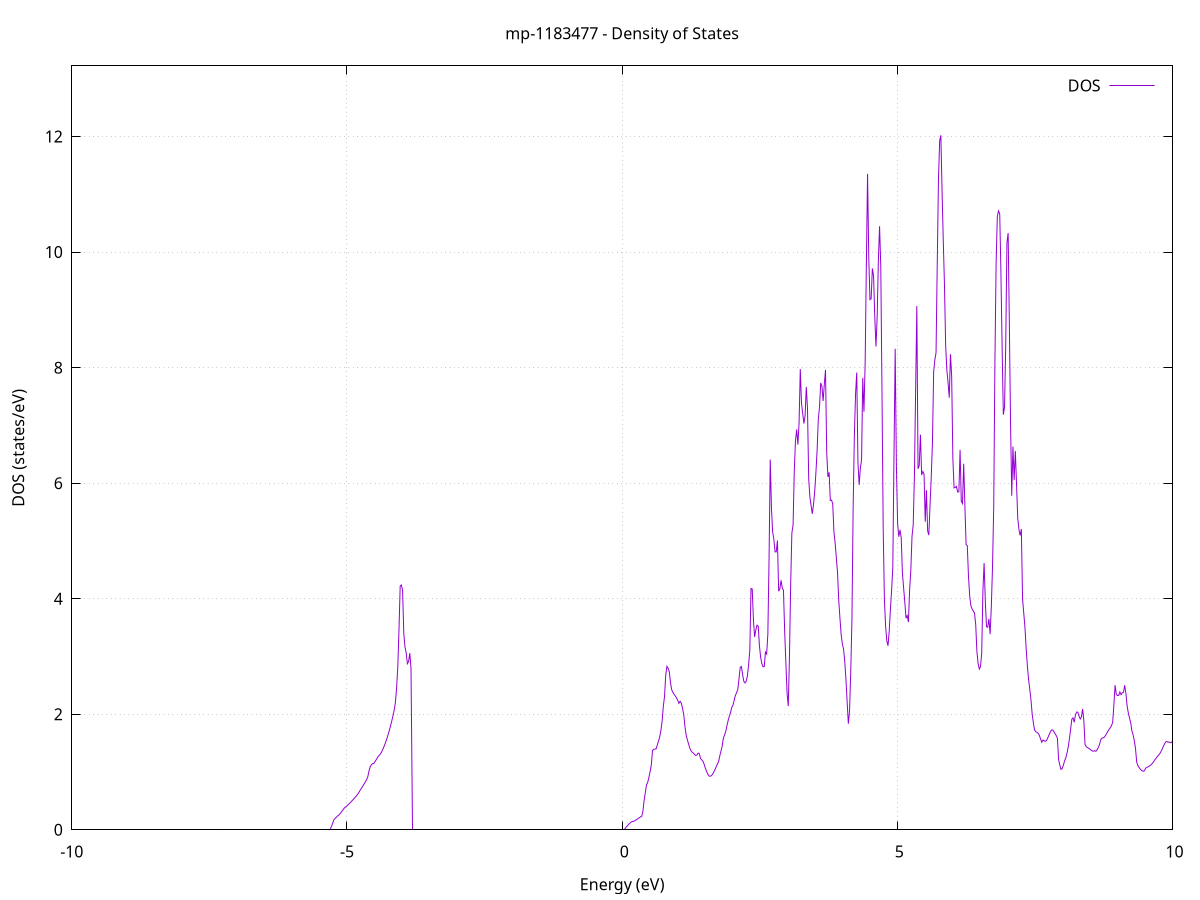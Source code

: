 set title 'mp-1183477 - Density of States'
set xlabel 'Energy (eV)'
set ylabel 'DOS (states/eV)'
set grid
set xrange [-10:10]
set yrange [0:13.224]
set xzeroaxis lt -1
set terminal png size 800,600
set output 'mp-1183477_dos_gnuplot.png'
plot '-' using 1:2 with lines title 'DOS'
-7.307700 0.000000
-7.285900 0.000000
-7.264000 0.000000
-7.242200 0.000000
-7.220400 0.000000
-7.198500 0.000000
-7.176700 0.000000
-7.154900 0.000000
-7.133100 0.000000
-7.111200 0.000000
-7.089400 0.000000
-7.067600 0.000000
-7.045700 0.000000
-7.023900 0.000000
-7.002100 0.000000
-6.980200 0.000000
-6.958400 0.000000
-6.936600 0.000000
-6.914700 0.000000
-6.892900 0.000000
-6.871100 0.000000
-6.849200 0.000000
-6.827400 0.000000
-6.805600 0.000000
-6.783800 0.000000
-6.761900 0.000000
-6.740100 0.000000
-6.718300 0.000000
-6.696400 0.000000
-6.674600 0.000000
-6.652800 0.000000
-6.630900 0.000000
-6.609100 0.000000
-6.587300 0.000000
-6.565400 0.000000
-6.543600 0.000000
-6.521800 0.000000
-6.499900 0.000000
-6.478100 0.000000
-6.456300 0.000000
-6.434500 0.000000
-6.412600 0.000000
-6.390800 0.000000
-6.369000 0.000000
-6.347100 0.000000
-6.325300 0.000000
-6.303500 0.000000
-6.281600 0.000000
-6.259800 0.000000
-6.238000 0.000000
-6.216100 0.000000
-6.194300 0.000000
-6.172500 0.000000
-6.150600 0.000000
-6.128800 0.000000
-6.107000 0.000000
-6.085200 0.000000
-6.063300 0.000000
-6.041500 0.000000
-6.019700 0.000000
-5.997800 0.000000
-5.976000 0.000000
-5.954200 0.000000
-5.932300 0.000000
-5.910500 0.000000
-5.888700 0.000000
-5.866800 0.000000
-5.845000 0.000000
-5.823200 0.000000
-5.801400 0.000000
-5.779500 0.000000
-5.757700 0.000000
-5.735900 0.000000
-5.714000 0.000000
-5.692200 0.000000
-5.670400 0.000000
-5.648500 0.000000
-5.626700 0.000000
-5.604900 0.000000
-5.583000 0.000000
-5.561200 0.000000
-5.539400 0.000000
-5.517500 0.000000
-5.495700 0.000000
-5.473900 0.000000
-5.452100 0.000000
-5.430200 0.000000
-5.408400 0.000000
-5.386600 0.000000
-5.364700 0.000000
-5.342900 0.000000
-5.321100 0.000100
-5.299200 0.017900
-5.277400 0.065800
-5.255600 0.126100
-5.233700 0.179800
-5.211900 0.199600
-5.190100 0.219200
-5.168200 0.240700
-5.146400 0.255200
-5.124600 0.279700
-5.102800 0.306300
-5.080900 0.334000
-5.059100 0.362800
-5.037300 0.387300
-5.015400 0.403600
-4.993600 0.416600
-4.971800 0.439500
-4.949900 0.460600
-4.928100 0.481900
-4.906300 0.503600
-4.884400 0.525900
-4.862600 0.549200
-4.840800 0.573100
-4.818900 0.598100
-4.797100 0.626800
-4.775300 0.660200
-4.753500 0.695700
-4.731600 0.727600
-4.709800 0.760300
-4.688000 0.794000
-4.666100 0.829500
-4.644300 0.866900
-4.622500 0.912300
-4.600600 1.014400
-4.578800 1.087000
-4.557000 1.124600
-4.535100 1.145200
-4.513300 1.146500
-4.491500 1.178700
-4.469600 1.211200
-4.447800 1.244700
-4.426000 1.277500
-4.404200 1.295400
-4.382300 1.326500
-4.360500 1.366600
-4.338700 1.413300
-4.316800 1.465700
-4.295000 1.522900
-4.273200 1.584700
-4.251300 1.651600
-4.229500 1.722700
-4.207700 1.801300
-4.185800 1.884800
-4.164000 1.973500
-4.142200 2.069800
-4.120300 2.199800
-4.098500 2.448000
-4.076700 2.815200
-4.054900 3.465200
-4.033000 4.220100
-4.011200 4.237900
-3.989400 4.146000
-3.967500 3.398100
-3.945700 3.161800
-3.923900 3.062800
-3.902000 2.875000
-3.880200 2.910500
-3.858400 3.057900
-3.836500 2.796200
-3.814700 0.000000
-3.792900 0.000000
-3.771000 0.000000
-3.749200 0.000000
-3.727400 0.000000
-3.705600 0.000000
-3.683700 0.000000
-3.661900 0.000000
-3.640100 0.000000
-3.618200 0.000000
-3.596400 0.000000
-3.574600 0.000000
-3.552700 0.000000
-3.530900 0.000000
-3.509100 0.000000
-3.487200 0.000000
-3.465400 0.000000
-3.443600 0.000000
-3.421700 0.000000
-3.399900 0.000000
-3.378100 0.000000
-3.356300 0.000000
-3.334400 0.000000
-3.312600 0.000000
-3.290800 0.000000
-3.268900 0.000000
-3.247100 0.000000
-3.225300 0.000000
-3.203400 0.000000
-3.181600 0.000000
-3.159800 0.000000
-3.137900 0.000000
-3.116100 0.000000
-3.094300 0.000000
-3.072500 0.000000
-3.050600 0.000000
-3.028800 0.000000
-3.007000 0.000000
-2.985100 0.000000
-2.963300 0.000000
-2.941500 0.000000
-2.919600 0.000000
-2.897800 0.000000
-2.876000 0.000000
-2.854100 0.000000
-2.832300 0.000000
-2.810500 0.000000
-2.788600 0.000000
-2.766800 0.000000
-2.745000 0.000000
-2.723200 0.000000
-2.701300 0.000000
-2.679500 0.000000
-2.657700 0.000000
-2.635800 0.000000
-2.614000 0.000000
-2.592200 0.000000
-2.570300 0.000000
-2.548500 0.000000
-2.526700 0.000000
-2.504800 0.000000
-2.483000 0.000000
-2.461200 0.000000
-2.439300 0.000000
-2.417500 0.000000
-2.395700 0.000000
-2.373900 0.000000
-2.352000 0.000000
-2.330200 0.000000
-2.308400 0.000000
-2.286500 0.000000
-2.264700 0.000000
-2.242900 0.000000
-2.221000 0.000000
-2.199200 0.000000
-2.177400 0.000000
-2.155500 0.000000
-2.133700 0.000000
-2.111900 0.000000
-2.090000 0.000000
-2.068200 0.000000
-2.046400 0.000000
-2.024600 0.000000
-2.002700 0.000000
-1.980900 0.000000
-1.959100 0.000000
-1.937200 0.000000
-1.915400 0.000000
-1.893600 0.000000
-1.871700 0.000000
-1.849900 0.000000
-1.828100 0.000000
-1.806200 0.000000
-1.784400 0.000000
-1.762600 0.000000
-1.740700 0.000000
-1.718900 0.000000
-1.697100 0.000000
-1.675300 0.000000
-1.653400 0.000000
-1.631600 0.000000
-1.609800 0.000000
-1.587900 0.000000
-1.566100 0.000000
-1.544300 0.000000
-1.522400 0.000000
-1.500600 0.000000
-1.478800 0.000000
-1.456900 0.000000
-1.435100 0.000000
-1.413300 0.000000
-1.391400 0.000000
-1.369600 0.000000
-1.347800 0.000000
-1.326000 0.000000
-1.304100 0.000000
-1.282300 0.000000
-1.260500 0.000000
-1.238600 0.000000
-1.216800 0.000000
-1.195000 0.000000
-1.173100 0.000000
-1.151300 0.000000
-1.129500 0.000000
-1.107600 0.000000
-1.085800 0.000000
-1.064000 0.000000
-1.042100 0.000000
-1.020300 0.000000
-0.998500 0.000000
-0.976700 0.000000
-0.954800 0.000000
-0.933000 0.000000
-0.911200 0.000000
-0.889300 0.000000
-0.867500 0.000000
-0.845700 0.000000
-0.823800 0.000000
-0.802000 0.000000
-0.780200 0.000000
-0.758300 0.000000
-0.736500 0.000000
-0.714700 0.000000
-0.692900 0.000000
-0.671000 0.000000
-0.649200 0.000000
-0.627400 0.000000
-0.605500 0.000000
-0.583700 0.000000
-0.561900 0.000000
-0.540000 0.000000
-0.518200 0.000000
-0.496400 0.000000
-0.474500 0.000000
-0.452700 0.000000
-0.430900 0.000000
-0.409000 0.000000
-0.387200 0.000000
-0.365400 0.000000
-0.343600 0.000000
-0.321700 0.000000
-0.299900 0.000000
-0.278100 0.000000
-0.256200 0.000000
-0.234400 0.000000
-0.212600 0.000000
-0.190700 0.000000
-0.168900 0.000000
-0.147100 0.000000
-0.125200 0.000000
-0.103400 0.000000
-0.081600 0.000000
-0.059700 0.000000
-0.037900 0.000000
-0.016100 0.000000
0.005700 0.000000
0.027600 0.000000
0.049400 0.014200
0.071200 0.046000
0.093100 0.063000
0.114900 0.089600
0.136700 0.111600
0.158600 0.129100
0.180400 0.142000
0.202200 0.145100
0.224100 0.153200
0.245900 0.166100
0.267700 0.179600
0.289600 0.193700
0.311400 0.208400
0.333200 0.223700
0.355000 0.233400
0.376900 0.315900
0.398700 0.505400
0.420500 0.638600
0.442400 0.776200
0.464200 0.821600
0.486000 0.905900
0.507900 1.005300
0.529700 1.119800
0.551500 1.372800
0.573400 1.393900
0.595200 1.396800
0.617000 1.400300
0.638900 1.467600
0.660700 1.535900
0.682500 1.607300
0.704300 1.720200
0.726200 1.876500
0.748000 2.138000
0.769800 2.303000
0.791700 2.674600
0.813500 2.829200
0.835300 2.796800
0.857200 2.734700
0.879000 2.542100
0.900800 2.422700
0.922700 2.377300
0.944500 2.344800
0.966300 2.315300
0.988200 2.283100
1.010000 2.241200
1.031800 2.188100
1.053600 2.223900
1.075500 2.190400
1.097300 2.099500
1.119100 1.994300
1.141000 1.789200
1.162800 1.644100
1.184600 1.559000
1.206500 1.486700
1.228300 1.417300
1.250100 1.369900
1.272000 1.344400
1.293800 1.327800
1.315600 1.304300
1.337500 1.286300
1.359300 1.293700
1.381100 1.328500
1.402900 1.315000
1.424800 1.231400
1.446600 1.211200
1.468400 1.186300
1.490300 1.132600
1.512100 1.066300
1.533900 1.009000
1.555800 0.964700
1.577600 0.931600
1.599400 0.926700
1.621300 0.936000
1.643100 0.959700
1.664900 0.999600
1.686800 1.042400
1.708600 1.089600
1.730400 1.138300
1.752200 1.177300
1.774100 1.279800
1.795900 1.361900
1.817700 1.447600
1.839600 1.590000
1.861400 1.641200
1.883200 1.706000
1.905100 1.804600
1.926900 1.894000
1.948700 1.968600
1.970600 2.031700
1.992400 2.121800
2.014200 2.156000
2.036000 2.243400
2.057900 2.326900
2.079700 2.374200
2.101500 2.429900
2.123400 2.613300
2.145200 2.810600
2.167000 2.827600
2.188900 2.684200
2.210700 2.570100
2.232500 2.541600
2.254400 2.571900
2.276200 2.666000
2.298000 2.857600
2.319900 3.110700
2.341700 4.178000
2.363500 4.168900
2.385300 3.634300
2.407200 3.337300
2.429000 3.459200
2.450800 3.542300
2.472700 3.525200
2.494500 3.187300
2.516300 2.986300
2.538200 2.878600
2.560000 2.821900
2.581800 2.826600
2.603700 3.075600
2.625500 3.042500
2.647300 3.380900
2.669200 4.671700
2.691000 6.408900
2.712800 5.571200
2.734600 5.154200
2.756500 5.031400
2.778300 4.811400
2.800100 4.810500
2.822000 5.006500
2.843800 4.129000
2.865600 4.172400
2.887500 4.319300
2.909300 4.185700
2.931100 4.145900
2.953000 3.441600
2.974800 2.894600
2.996600 2.365800
3.018500 2.140500
3.040300 3.001300
3.062100 4.243700
3.083900 5.139100
3.105800 5.273300
3.127600 6.212300
3.149400 6.730900
3.171300 6.930600
3.193100 6.666900
3.214900 7.044300
3.236800 7.975200
3.258600 7.387900
3.280400 7.210100
3.302300 7.032900
3.324100 7.164700
3.345900 7.665100
3.367800 7.294700
3.389600 6.080400
3.411400 5.760300
3.433200 5.611400
3.455100 5.468900
3.476900 5.633000
3.498700 5.853500
3.520600 6.179200
3.542400 6.567200
3.564200 7.105500
3.586100 7.319000
3.607900 7.735800
3.629700 7.678200
3.651600 7.423300
3.673400 7.708700
3.695200 7.960700
3.717100 6.523600
3.738900 6.107400
3.760700 6.188200
3.782500 5.701200
3.804400 5.707900
3.826200 5.644000
3.848000 5.156700
3.869900 4.966700
3.891700 4.707900
3.913500 4.452700
3.935400 3.974500
3.957200 3.666200
3.979000 3.382000
4.000900 3.215400
4.022700 3.128800
4.044500 2.918400
4.066400 2.604500
4.088200 2.216800
4.110000 1.837000
4.131800 2.055100
4.153700 2.731400
4.175500 3.641500
4.197300 5.569600
4.219200 6.812500
4.241000 7.542800
4.262800 7.915300
4.284700 6.355600
4.306500 5.969700
4.328300 6.261600
4.350200 6.404200
4.372000 7.824400
4.393800 7.236700
4.415600 8.088200
4.437500 9.783700
4.459300 11.355100
4.481100 9.907500
4.503000 9.176800
4.524800 9.190400
4.546600 9.718000
4.568500 9.586300
4.590300 8.878600
4.612100 8.366300
4.634000 8.880200
4.655800 9.869100
4.677600 10.448600
4.699500 9.744300
4.721300 7.584400
4.743100 5.234500
4.764900 3.996000
4.786800 3.531100
4.808600 3.269200
4.830400 3.185100
4.852300 3.430700
4.874100 3.811800
4.895900 4.141300
4.917800 4.542800
4.939600 6.492900
4.961400 8.324600
4.983300 6.294200
5.005100 5.303700
5.026900 5.073200
5.048800 5.192100
5.070600 5.059600
5.092400 4.445500
5.114200 4.189500
5.136100 3.940600
5.157900 3.663000
5.179700 3.708600
5.201600 3.596800
5.223400 4.149000
5.245200 4.492600
5.267100 5.082000
5.288900 5.282800
5.310700 6.135500
5.332600 7.609400
5.354400 9.066500
5.376200 6.249200
5.398100 6.305900
5.419900 6.840800
5.441700 6.141000
5.463500 6.202000
5.485400 6.157000
5.507200 5.332000
5.529000 5.877700
5.550900 5.172600
5.572700 5.101300
5.594500 5.620700
5.616400 6.107500
5.638200 6.696000
5.660000 7.922900
5.681900 8.133200
5.703700 8.261500
5.725500 9.794400
5.747400 11.245900
5.769200 11.927300
5.791000 12.022200
5.812800 11.060100
5.834700 10.210800
5.856500 9.442200
5.878300 8.383900
5.900200 7.956200
5.922000 7.741200
5.943800 7.479600
5.965700 8.232700
5.987500 7.852100
6.009300 6.432100
6.031200 5.918900
6.053000 5.925300
6.074800 5.944800
6.096700 5.847700
6.118500 5.850900
6.140300 6.577100
6.162100 5.684900
6.184000 5.648100
6.205800 6.337300
6.227600 5.611300
6.249500 4.937800
6.271300 4.920700
6.293100 4.386100
6.315000 4.050000
6.336800 3.874800
6.358600 3.822900
6.380500 3.788200
6.402300 3.751900
6.424100 3.555800
6.446000 3.087600
6.467800 2.873100
6.489600 2.783000
6.511400 2.824600
6.533300 3.057800
6.555100 4.142200
6.576900 4.617800
6.598800 3.955600
6.620600 3.515300
6.642400 3.505600
6.664300 3.651600
6.686100 3.386600
6.707900 3.858000
6.729800 4.555300
6.751600 5.593300
6.773400 8.102800
6.795300 9.812700
6.817100 10.620700
6.838900 10.713300
6.860700 10.663000
6.882600 9.635700
6.904400 8.340100
6.926200 7.186100
6.948100 7.313700
6.969900 8.409200
6.991700 10.165500
7.013600 10.328900
7.035400 8.790600
7.057200 7.050400
7.079100 5.783100
7.100900 6.634400
7.122700 6.053500
7.144500 6.556600
7.166400 5.974900
7.188200 5.390000
7.210000 5.198700
7.231900 5.095300
7.253700 5.205100
7.275500 3.998000
7.297400 3.748800
7.319200 3.504800
7.341000 3.133800
7.362900 2.839200
7.384700 2.606000
7.406500 2.433200
7.428400 2.249200
7.450200 2.005000
7.472000 1.852600
7.493800 1.725600
7.515700 1.698700
7.537500 1.684000
7.559300 1.670400
7.581200 1.634300
7.603000 1.570900
7.624800 1.515100
7.646700 1.554100
7.668500 1.541000
7.690300 1.530800
7.712200 1.547300
7.734000 1.592500
7.755800 1.640400
7.777700 1.687400
7.799500 1.725000
7.821300 1.728700
7.843100 1.702600
7.865000 1.663700
7.886800 1.631600
7.908600 1.586600
7.930500 1.213100
7.952300 1.120500
7.974100 1.045200
7.996000 1.059600
8.017800 1.120800
8.039600 1.194800
8.061500 1.246800
8.083300 1.328500
8.105100 1.431500
8.127000 1.574900
8.148800 1.739500
8.170600 1.914500
8.192400 1.938400
8.214300 1.860500
8.236100 1.985600
8.257900 2.038400
8.279800 2.035000
8.301600 1.967900
8.323400 1.917900
8.345300 1.955300
8.367100 2.091100
8.388900 1.893800
8.410800 1.473500
8.432600 1.438000
8.454400 1.424900
8.476300 1.410800
8.498100 1.395800
8.519900 1.380100
8.541700 1.364400
8.563600 1.359700
8.585400 1.369700
8.607200 1.358600
8.629100 1.381100
8.650900 1.421900
8.672700 1.472300
8.694600 1.553200
8.716400 1.585700
8.738200 1.591300
8.760100 1.601700
8.781900 1.631100
8.803700 1.668400
8.825600 1.705300
8.847400 1.737800
8.869200 1.766500
8.891000 1.802600
8.912900 1.856800
8.934700 2.158100
8.956500 2.502200
8.978400 2.350100
9.000200 2.324000
9.022000 2.324100
9.043900 2.385000
9.065700 2.338000
9.087500 2.373400
9.109400 2.381100
9.131200 2.501100
9.153000 2.361400
9.174900 2.148000
9.196700 2.025000
9.218500 1.935400
9.240300 1.853600
9.262200 1.712000
9.284000 1.643600
9.305800 1.545500
9.327700 1.406800
9.349500 1.171900
9.371300 1.109900
9.393200 1.077000
9.415000 1.049800
9.436800 1.028000
9.458700 1.016000
9.480500 1.014100
9.502300 1.046700
9.524100 1.077800
9.546000 1.084700
9.567800 1.096900
9.589600 1.111000
9.611500 1.127000
9.633300 1.148100
9.655100 1.175000
9.677000 1.208500
9.698800 1.235500
9.720600 1.261900
9.742500 1.287200
9.764300 1.311000
9.786100 1.345100
9.808000 1.388200
9.829800 1.432800
9.851600 1.478900
9.873400 1.517800
9.895300 1.528300
9.917100 1.516900
9.938900 1.519400
9.960800 1.507400
9.982600 1.518700
10.004400 1.494800
10.026300 1.458100
10.048100 1.413000
10.069900 1.355000
10.091800 1.309000
10.113600 1.273700
10.135400 1.244700
10.157300 1.227100
10.179100 1.203600
10.200900 1.181500
10.222700 1.165800
10.244600 1.161900
10.266400 1.174000
10.288200 1.153600
10.310100 1.113600
10.331900 1.070000
10.353700 1.023100
10.375600 0.977100
10.397400 0.939000
10.419200 0.942900
10.441100 0.947500
10.462900 0.967700
10.484700 1.003400
10.506600 1.049000
10.528400 1.043200
10.550200 1.032400
10.572000 1.048300
10.593900 1.046900
10.615700 1.047700
10.637500 1.051500
10.659400 1.064200
10.681200 1.090900
10.703000 1.154300
10.724900 1.189700
10.746700 1.205700
10.768500 1.199800
10.790400 1.232100
10.812200 1.261500
10.834000 1.285800
10.855900 1.304600
10.877700 1.331700
10.899500 1.378200
10.921300 1.371500
10.943200 1.335000
10.965000 1.269500
10.986800 1.241900
11.008700 1.247700
11.030500 1.245900
11.052300 1.242800
11.074200 1.305300
11.096000 1.286300
11.117800 1.351700
11.139700 1.409100
11.161500 1.431200
11.183300 1.366600
11.205200 1.318100
11.227000 1.291400
11.248800 1.266500
11.270600 1.247000
11.292500 1.235600
11.314300 1.227800
11.336100 1.222100
11.358000 1.218700
11.379800 1.217500
11.401600 1.218400
11.423500 1.222600
11.445300 1.230600
11.467100 1.241500
11.489000 1.254500
11.510800 1.260700
11.532600 1.279400
11.554500 1.300300
11.576300 1.323700
11.598100 1.355300
11.619900 1.380000
11.641800 1.453500
11.663600 1.470800
11.685400 1.515800
11.707300 1.582900
11.729100 1.667900
11.750900 1.517100
11.772800 1.564500
11.794600 1.643900
11.816400 1.613000
11.838300 1.614700
11.860100 1.617100
11.881900 1.618700
11.903800 1.618300
11.925600 1.616000
11.947400 1.639700
11.969200 1.633400
11.991100 1.625000
12.012900 1.682600
12.034700 1.678200
12.056600 1.642500
12.078400 1.604300
12.100200 1.543000
12.122100 1.500000
12.143900 1.488200
12.165700 1.486400
12.187600 1.488600
12.209400 1.484700
12.231200 1.491900
12.253000 1.505400
12.274900 1.520400
12.296700 1.536700
12.318500 1.554500
12.340400 1.577300
12.362200 1.605300
12.384000 1.638000
12.405900 1.675600
12.427700 1.718300
12.449500 1.729700
12.471400 1.730400
12.493200 1.956500
12.515000 1.819800
12.536900 1.826500
12.558700 1.818900
12.580500 1.818900
12.602300 1.824700
12.624200 1.835200
12.646000 1.845500
12.667800 1.859600
12.689700 1.881400
12.711500 1.899600
12.733300 1.913000
12.755200 1.921100
12.777000 1.959300
12.798800 2.026800
12.820700 2.035500
12.842500 2.096800
12.864300 2.170500
12.886200 2.195900
12.908000 2.214400
12.929800 2.285500
12.951600 2.330000
12.973500 2.099100
12.995300 1.791000
13.017100 1.585400
13.039000 1.537100
13.060800 1.539200
13.082600 1.549200
13.104500 1.606700
13.126300 1.954100
13.148100 2.629100
13.170000 2.440500
13.191800 2.343800
13.213600 2.254600
13.235500 2.154100
13.257300 2.047500
13.279100 1.970500
13.300900 1.869000
13.322800 1.754200
13.344600 1.658700
13.366400 1.503600
13.388300 1.438700
13.410100 1.383700
13.431900 1.323200
13.453800 1.254200
13.475600 1.209300
13.497400 1.147700
13.519300 1.084100
13.541100 1.029800
13.562900 1.017000
13.584800 1.001500
13.606600 0.988800
13.628400 0.984000
13.650200 0.978000
13.672100 0.969200
13.693900 0.958500
13.715700 0.947400
13.737600 0.936300
13.759400 0.925900
13.781200 0.916100
13.803100 0.907200
13.824900 0.905700
13.846700 0.921200
13.868600 0.945200
13.890400 0.977000
13.912200 1.032400
13.934100 1.099000
13.955900 1.130600
13.977700 1.184400
13.999500 1.232100
14.021400 1.279100
14.043200 1.326500
14.065000 1.381400
14.086900 1.409300
14.108700 1.422300
14.130500 1.448900
14.152400 1.507700
14.174200 1.552400
14.196000 1.610500
14.217900 1.656000
14.239700 1.704200
14.261500 1.774900
14.283400 1.851800
14.305200 1.916300
14.327000 1.961900
14.348800 2.001800
14.370700 2.062900
14.392500 2.118400
14.414300 2.168700
14.436200 2.212400
14.458000 2.239800
14.479800 2.279800
14.501700 2.451400
14.523500 2.237400
14.545300 2.066400
14.567200 1.957300
14.589000 1.876200
14.610800 1.831000
14.632700 1.789100
14.654500 1.749700
14.676300 1.722300
14.698100 1.771500
14.720000 1.720500
14.741800 1.669000
14.763600 1.643000
14.785500 1.647900
14.807300 1.579300
14.829100 1.516200
14.851000 1.457900
14.872800 1.418500
14.894600 1.381000
14.916500 1.295600
14.938300 1.272800
14.960100 1.261400
14.981900 1.260100
15.003800 1.246900
15.025600 1.230200
15.047400 1.217900
15.069300 1.221100
15.091100 1.228500
15.112900 1.230100
15.134800 1.229100
15.156600 1.228000
15.178400 1.238100
15.200300 1.320300
15.222100 1.434700
15.243900 1.567400
15.265800 1.694400
15.287600 1.828900
15.309400 1.923000
15.331200 1.974200
15.353100 2.002300
15.374900 2.081100
15.396700 2.133900
15.418600 2.138000
15.440400 2.087500
15.462200 2.089000
15.484100 2.088300
15.505900 2.085300
15.527700 2.074400
15.549600 2.059800
15.571400 2.044200
15.593200 2.022000
15.615100 2.003500
15.636900 1.980300
15.658700 1.962700
15.680500 1.949100
15.702400 1.940400
15.724200 1.925500
15.746000 1.915100
15.767900 1.906700
15.789700 1.934700
15.811500 1.956500
15.833400 1.972100
15.855200 2.004900
15.877000 2.003300
15.898900 1.995000
15.920700 1.990800
15.942500 1.992400
15.964400 1.998000
15.986200 1.995800
16.008000 1.969300
16.029800 1.963600
16.051700 1.957600
16.073500 1.952900
16.095300 1.946300
16.117200 1.955500
16.139000 1.967400
16.160800 1.962300
16.182700 2.004300
16.204500 2.069700
16.226300 2.144400
16.248200 2.274100
16.270000 2.384200
16.291800 2.476900
16.313700 2.429100
16.335500 2.558400
16.357300 2.915000
16.379100 3.346600
16.401000 3.053100
16.422800 2.680800
16.444600 2.568700
16.466500 2.462200
16.488300 2.354900
16.510100 2.250500
16.532000 2.158800
16.553800 2.097800
16.575600 2.009300
16.597500 1.886500
16.619300 1.793900
16.641100 1.836600
16.663000 1.688600
16.684800 1.595800
16.706600 1.539600
16.728400 1.496100
16.750300 1.422100
16.772100 1.410700
16.793900 1.416400
16.815800 1.438200
16.837600 1.502700
16.859400 1.606200
16.881300 1.620800
16.903100 1.676400
16.924900 1.722600
16.946800 1.765200
16.968600 1.830600
16.990400 1.904000
17.012300 1.978500
17.034100 2.023400
17.055900 2.058200
17.077700 2.078500
17.099600 2.085800
17.121400 2.097100
17.143200 2.109900
17.165100 2.117000
17.186900 2.130100
17.208700 2.169400
17.230600 2.170900
17.252400 2.108800
17.274200 2.074900
17.296100 2.050900
17.317900 2.040900
17.339700 2.023900
17.361500 1.986500
17.383400 1.974000
17.405200 1.928800
17.427000 1.899600
17.448900 1.885500
17.470700 1.878000
17.492500 1.885100
17.514400 1.917400
17.536200 1.943200
17.558000 1.959000
17.579900 1.971300
17.601700 1.950700
17.623500 1.924500
17.645400 1.884500
17.667200 1.866700
17.689000 1.838900
17.710800 1.825200
17.732700 1.844400
17.754500 1.869200
17.776300 1.903600
17.798200 1.944400
17.820000 1.983300
17.841800 2.026800
17.863700 2.052600
17.885500 2.069400
17.907300 2.082500
17.929200 2.094000
17.951000 2.107900
17.972800 2.123400
17.994700 2.137300
18.016500 2.200500
18.038300 2.132100
18.060100 2.088200
18.082000 2.087900
18.103800 2.044200
18.125600 1.997300
18.147500 1.970200
18.169300 1.950100
18.191100 1.945000
18.213000 1.950000
18.234800 1.966500
18.256600 2.023400
18.278500 2.094600
18.300300 2.105200
18.322100 2.118700
18.344000 2.135300
18.365800 2.154900
18.387600 2.174200
18.409400 2.193600
18.431300 2.221400
18.453100 2.206100
18.474900 2.169400
18.496800 2.109500
18.518600 2.079100
18.540400 2.048300
18.562300 1.996100
18.584100 1.950600
18.605900 1.926800
18.627800 1.885400
18.649600 1.876700
18.671400 1.919100
18.693300 1.925000
18.715100 1.940800
18.736900 1.930200
18.758700 1.910300
18.780600 1.899400
18.802400 1.894900
18.824200 1.900000
18.846100 1.909000
18.867900 1.920000
18.889700 2.010500
18.911600 2.039000
18.933400 2.063900
18.955200 2.093200
18.977100 2.116600
18.998900 2.118800
19.020700 2.106600
19.042600 2.091300
19.064400 2.079300
19.086200 2.159700
19.108000 2.127200
19.129900 2.081700
19.151700 2.052300
19.173500 2.047600
19.195400 2.048800
19.217200 2.071300
19.239000 2.095500
19.260900 2.108800
19.282700 2.145300
19.304500 2.155100
19.326400 2.089500
19.348200 2.120800
19.370000 2.101900
19.391900 2.081000
19.413700 2.059700
19.435500 2.044000
19.457300 2.033500
19.479200 2.028200
19.501000 2.023800
19.522800 2.020400
19.544700 2.021600
19.566500 2.034600
19.588300 2.081200
19.610200 2.107400
19.632000 2.142700
19.653800 2.137900
19.675700 2.090300
19.697500 2.054000
19.719300 2.037600
19.741200 2.021800
19.763000 2.007000
19.784800 1.993400
19.806600 1.970500
19.828500 1.965300
19.850300 1.960100
19.872100 1.942900
19.894000 1.920400
19.915800 1.898600
19.937600 1.910700
19.959500 2.067800
19.981300 2.158200
20.003100 2.231800
20.025000 2.324500
20.046800 2.332000
20.068600 2.305300
20.090400 2.295400
20.112300 2.140800
20.134100 2.132400
20.155900 2.104600
20.177800 2.079500
20.199600 2.057800
20.221400 2.080400
20.243300 2.207600
20.265100 2.163300
20.286900 2.209200
20.308800 2.283300
20.330600 2.385800
20.352400 2.520100
20.374300 2.757100
20.396100 2.872900
20.417900 2.879800
20.439700 3.035400
20.461600 3.107300
20.483400 3.102300
20.505200 3.076800
20.527100 2.938300
20.548900 2.786600
20.570700 2.660600
20.592600 2.368100
20.614400 2.210500
20.636200 2.021800
20.658100 1.976900
20.679900 1.959400
20.701700 1.945800
20.723600 1.888700
20.745400 1.802200
20.767200 1.740000
20.789000 1.712100
20.810900 1.715300
20.832700 1.734300
20.854500 1.769700
20.876400 1.842200
20.898200 1.963800
20.920000 2.054400
20.941900 2.251100
20.963700 2.478300
20.985500 2.859000
21.007400 2.764500
21.029200 2.801900
21.051000 2.674600
21.072900 2.514500
21.094700 2.389500
21.116500 2.270500
21.138300 2.185700
21.160200 2.142600
21.182000 2.164700
21.203800 2.051900
21.225700 1.945000
21.247500 1.879400
21.269300 1.864800
21.291200 1.842400
21.313000 1.808600
21.334800 1.779600
21.356700 1.753200
21.378500 1.730400
21.400300 1.719400
21.422200 1.720200
21.444000 1.697300
21.465800 1.654800
21.487600 1.657000
21.509500 1.670500
21.531300 1.692000
21.553100 1.720200
21.575000 1.755900
21.596800 1.814200
21.618600 1.964500
21.640500 2.063500
21.662300 2.181700
21.684100 2.253200
21.706000 2.301700
21.727800 2.406500
21.749600 2.395400
21.771500 2.385800
21.793300 2.399000
21.815100 2.464700
21.836900 2.545900
21.858800 2.691400
21.880600 2.883800
21.902400 3.094200
21.924300 3.458500
21.946100 3.548500
21.967900 3.703900
21.989800 3.745400
22.011600 3.803000
22.033400 3.817400
22.055300 3.725800
22.077100 3.645200
22.098900 3.702600
22.120800 3.791500
22.142600 3.866100
22.164400 3.870900
22.186200 3.777600
22.208100 3.795600
22.229900 3.819900
22.251700 3.858500
22.273600 3.850900
22.295400 3.795300
22.317200 3.749000
22.339100 3.662400
22.360900 3.560200
22.382700 3.428300
22.404600 3.531600
22.426400 3.490600
22.448200 3.465000
22.470000 2.961100
22.491900 2.888600
22.513700 2.838900
22.535500 2.799200
22.557400 2.760000
22.579200 2.733100
22.601000 2.729100
22.622900 2.678600
22.644700 2.653600
22.666500 2.600100
22.688400 2.523400
22.710200 2.418500
22.732000 2.313900
22.753900 2.258800
22.775700 2.244700
22.797500 2.256300
22.819300 2.285600
22.841200 2.341300
22.863000 2.315600
22.884800 2.354000
22.906700 2.384900
22.928500 2.370500
22.950300 2.400900
22.972200 2.458100
22.994000 2.479900
23.015800 2.542700
23.037700 2.641500
23.059500 2.779400
23.081300 2.964100
23.103200 3.191100
23.125000 3.282800
23.146800 3.412000
23.168600 3.498000
23.190500 3.623300
23.212300 3.703000
23.234100 3.699600
23.256000 3.724100
23.277800 3.669800
23.299600 3.588000
23.321500 3.543700
23.343300 3.514800
23.365100 3.404700
23.387000 3.109100
23.408800 2.943000
23.430600 2.943100
23.452500 3.023900
23.474300 2.922400
23.496100 3.043300
23.517900 2.836000
23.539800 2.751200
23.561600 2.734400
23.583400 2.699200
23.605300 2.616700
23.627100 2.657600
23.648900 2.682200
23.670800 2.719800
23.692600 2.758400
23.714400 2.782200
23.736300 2.812200
23.758100 2.832700
23.779900 2.824800
23.801800 2.821100
23.823600 2.829300
23.845400 2.825600
23.867200 2.858700
23.889100 2.899000
23.910900 2.974000
23.932700 3.035000
23.954600 3.079500
23.976400 3.408100
23.998200 3.191700
24.020100 3.160700
24.041900 3.230000
24.063700 3.310600
24.085600 3.407500
24.107400 3.532200
24.129200 3.694100
24.151100 3.651500
24.172900 3.525400
24.194700 3.438400
24.216500 3.303600
24.238400 3.155400
24.260200 3.025600
24.282000 2.899700
24.303900 2.806300
24.325700 2.729200
24.347500 2.635000
24.369400 2.528400
24.391200 2.395600
24.413000 2.287900
24.434900 2.171200
24.456700 2.063900
24.478500 1.967700
24.500400 1.935800
24.522200 1.974600
24.544000 1.773100
24.565800 1.633100
24.587700 1.584100
24.609500 1.553500
24.631300 1.538700
24.653200 1.535500
24.675000 1.557900
24.696800 1.603500
24.718700 1.686200
24.740500 1.768400
24.762300 1.789100
24.784200 1.857500
24.806000 1.924000
24.827800 1.990600
24.849700 2.060100
24.871500 2.132100
24.893300 2.210700
24.915100 2.315200
24.937000 2.458200
24.958800 2.605300
24.980600 2.717800
25.002500 2.846000
25.024300 2.999800
25.046100 3.167200
25.068000 3.345400
25.089800 3.498800
25.111600 3.510500
25.133500 3.231600
25.155300 3.075200
25.177100 2.961300
25.198900 2.850200
25.220800 2.732300
25.242600 2.623700
25.264400 2.552400
25.286300 2.476500
25.308100 2.549200
25.329900 2.544400
25.351800 2.382300
25.373600 2.283400
25.395400 2.253000
25.417300 2.317900
25.439100 2.374200
25.460900 2.414600
25.482800 2.464000
25.504600 2.546300
25.526400 2.661700
25.548200 2.809300
25.570100 2.915500
25.591900 2.932600
25.613700 2.953000
25.635600 2.975000
25.657400 2.985700
25.679200 2.985100
25.701100 2.980100
25.722900 2.973700
25.744700 2.969100
25.766600 2.976400
25.788400 2.975200
25.810200 2.953600
25.832100 2.950200
25.853900 2.954100
25.875700 2.930800
25.897500 2.881400
25.919400 2.772900
25.941200 2.722600
25.963000 2.571500
25.984900 2.433100
26.006700 2.320200
26.028500 2.345100
26.050400 2.473100
26.072200 2.641400
26.094000 2.651700
26.115900 2.705700
26.137700 2.791900
26.159500 2.861300
26.181400 3.005800
26.203200 3.166600
26.225000 3.295400
26.246800 3.480400
26.268700 3.034300
26.290500 2.784500
26.312300 2.721300
26.334200 2.745900
26.356000 2.698200
26.377800 2.726600
26.399700 2.760700
26.421500 2.663000
26.443300 2.635000
26.465200 2.580600
26.487000 2.877900
26.508800 2.667800
26.530700 2.725500
26.552500 2.775300
26.574300 2.812800
26.596100 2.847000
26.618000 3.053300
26.639800 2.897400
26.661600 2.865000
26.683500 2.893400
26.705300 2.968900
26.727100 3.087700
26.749000 3.225800
26.770800 3.270200
26.792600 3.091300
26.814500 2.876900
26.836300 2.694000
26.858100 2.560400
26.880000 2.552300
26.901800 2.568300
26.923600 2.590000
26.945400 2.632800
26.967300 2.705500
26.989100 2.691100
27.010900 2.844200
27.032800 2.991100
27.054600 3.088800
27.076400 3.033800
27.098300 3.073300
27.120100 3.109000
27.141900 3.105000
27.163800 3.107700
27.185600 3.075400
27.207400 2.918000
27.229300 2.711300
27.251100 2.367000
27.272900 2.370400
27.294700 2.382000
27.316600 2.395700
27.338400 2.360300
27.360200 2.306000
27.382100 2.251500
27.403900 2.184600
27.425700 2.143900
27.447600 2.116000
27.469400 2.099000
27.491200 2.112800
27.513100 2.188300
27.534900 2.262200
27.556700 2.335900
27.578500 2.205000
27.600400 2.206800
27.622200 2.210900
27.644000 2.230700
27.665900 2.353600
27.687700 2.382000
27.709500 2.381200
27.731400 2.441000
27.753200 2.513900
27.775000 2.640800
27.796900 2.719300
27.818700 2.798600
27.840500 2.883800
27.862400 2.956800
27.884200 3.023900
27.906000 3.091700
27.927800 3.166600
27.949700 3.308900
27.971500 3.277500
27.993300 3.257800
28.015200 3.013100
28.037000 2.825600
28.058800 2.662000
28.080700 2.518300
28.102500 2.478800
28.124300 2.522800
28.146200 2.484600
28.168000 2.433400
28.189800 2.450400
28.211700 2.536900
28.233500 2.592900
28.255300 2.680000
28.277100 2.801200
28.299000 2.958100
28.320800 3.147600
28.342600 3.355900
28.364500 3.485300
28.386300 3.525200
28.408100 3.507100
28.430000 3.392000
28.451800 3.186600
28.473600 2.981000
28.495500 2.846000
28.517300 2.731400
28.539100 2.578000
28.561000 2.437500
28.582800 2.317200
28.604600 2.250600
28.626400 2.147300
28.648300 2.011500
28.670100 1.878600
28.691900 1.729100
28.713800 1.619900
28.735600 1.446600
28.757400 1.379600
28.779300 1.343600
28.801100 1.363600
28.822900 1.387500
28.844800 1.414500
28.866600 1.465800
28.888400 1.564300
28.910300 1.697500
28.932100 1.738300
28.953900 1.867600
28.975700 1.999000
28.997600 2.043100
29.019400 2.113600
29.041200 2.216500
29.063100 2.349500
29.084900 2.510600
29.106700 2.744600
29.128600 2.858400
29.150400 3.057100
29.172200 3.257200
29.194100 3.467400
29.215900 3.795700
29.237700 3.841100
29.259600 3.859700
29.281400 3.780200
29.303200 3.606700
29.325000 3.411400
29.346900 3.191500
29.368700 3.077000
29.390500 3.030500
29.412400 3.009300
29.434200 3.176600
29.456000 3.078700
29.477900 2.973100
29.499700 2.938700
29.521500 2.942300
29.543400 3.026900
29.565200 3.104300
29.587000 3.182100
29.608900 3.189400
29.630700 3.129300
29.652500 3.044800
29.674300 2.960800
29.696200 2.880000
29.718000 2.773300
29.739800 2.658800
29.761700 2.523600
29.783500 2.471600
29.805300 2.431000
29.827200 2.389800
29.849000 2.367100
29.870800 2.429600
29.892700 2.389900
29.914500 2.541500
29.936300 2.561100
29.958200 2.601900
29.980000 2.598000
30.001800 2.606700
30.023600 2.659700
30.045500 2.685900
30.067300 2.728300
30.089100 2.777300
30.111000 2.847500
30.132800 2.868100
30.154600 2.931100
30.176500 3.023500
30.198300 3.128600
30.220100 3.276200
30.242000 3.421900
30.263800 3.636500
30.285600 3.726200
30.307400 3.770200
30.329300 3.702300
30.351100 3.668500
30.372900 3.589300
30.394800 3.544400
30.416600 3.483900
30.438400 3.404600
30.460300 3.319200
30.482100 3.232500
30.503900 3.186100
30.525800 3.214400
30.547600 3.039200
30.569400 2.785900
30.591300 2.542600
30.613100 2.824100
30.634900 2.445300
30.656700 2.421000
30.678600 2.297800
30.700400 2.340700
30.722200 2.237300
30.744100 2.276100
30.765900 2.366100
30.787700 2.522500
30.809600 2.749300
30.831400 2.907300
30.853200 3.274400
30.875100 3.774300
30.896900 4.238600
30.918700 4.769100
30.940600 4.819800
30.962400 4.909700
30.984200 4.957700
31.006000 5.025300
31.027900 4.813800
31.049700 4.718500
31.071500 4.133800
31.093400 3.941500
31.115200 3.674000
31.137000 3.387600
31.158900 3.383500
31.180700 3.513100
31.202500 3.409600
31.224400 3.615500
31.246200 3.604900
31.268000 3.660200
31.289900 3.620400
31.311700 3.618200
31.333500 3.764400
31.355300 4.033200
31.377200 4.242000
31.399000 4.398900
31.420800 4.529400
31.442700 4.638700
31.464500 4.774500
31.486300 5.059900
31.508200 4.991800
31.530000 4.564100
31.551800 4.482900
31.573700 4.449900
31.595500 4.356200
31.617300 4.283700
31.639200 4.209400
31.661000 4.097100
31.682800 3.933800
31.704600 3.722900
31.726500 3.680800
31.748300 3.665300
31.770100 3.593800
31.792000 3.557500
31.813800 3.636600
31.835600 3.779200
31.857500 3.886500
31.879300 4.072100
31.901100 4.421400
31.923000 4.667700
31.944800 4.707700
31.966600 4.736200
31.988500 4.454800
32.010300 4.398600
32.032100 4.440100
32.053900 4.474600
32.075800 4.397100
32.097600 4.322400
32.119400 4.304200
32.141300 4.510100
32.163100 3.978000
32.184900 3.651200
32.206800 3.511800
32.228600 3.507500
32.250400 3.505400
32.272300 3.476400
32.294100 3.374900
32.315900 3.268700
32.337800 3.202300
32.359600 3.175500
32.381400 3.167900
32.403200 3.120100
32.425100 3.137300
32.446900 3.221700
32.468700 3.268800
32.490600 3.283800
32.512400 3.579200
32.534200 3.310700
32.556100 3.267400
32.577900 3.161700
32.599700 3.200500
32.621600 3.313200
32.643400 3.457700
32.665200 3.631700
32.687000 3.953100
32.708900 3.979100
32.730700 4.123400
32.752500 4.326400
32.774400 3.917500
32.796200 3.706000
32.818000 3.549500
32.839900 3.440900
32.861700 3.293300
32.883500 3.171800
32.905400 3.084800
32.927200 2.920100
32.949000 2.757700
32.970900 2.660100
32.992700 2.587200
33.014500 2.618600
33.036300 2.691500
33.058200 2.775300
33.080000 2.865500
33.101800 2.947800
33.123700 3.026300
33.145500 3.110800
33.167300 3.191600
33.189200 3.195500
33.211000 3.204800
33.232800 3.241200
33.254700 3.250500
33.276500 3.245800
33.298300 3.237400
33.320200 3.265000
33.342000 3.305400
33.363800 3.332800
33.385600 3.432800
33.407500 3.123800
33.429300 2.991500
33.451100 2.616200
33.473000 2.337200
33.494800 2.103700
33.516600 1.926200
33.538500 1.776200
33.560300 1.618400
33.582100 1.484500
33.604000 1.354800
33.625800 1.243400
33.647600 1.202000
33.669500 1.151100
33.691300 1.066900
33.713100 1.006800
33.734900 0.973200
33.756800 0.951900
33.778600 0.926400
33.800400 0.897600
33.822300 0.881600
33.844100 0.889200
33.865900 0.829300
33.887800 0.616200
33.909600 0.313800
33.931400 0.235000
33.953300 0.178700
33.975100 0.129300
33.996900 0.093600
34.018800 0.069300
34.040600 0.050800
34.062400 0.037600
34.084200 0.028200
34.106100 0.024000
34.127900 0.020200
34.149700 0.016700
34.171600 0.013600
34.193400 0.010800
34.215200 0.008300
34.237100 0.006100
34.258900 0.004300
34.280700 0.002700
34.302600 0.001600
34.324400 0.000700
34.346200 0.000200
34.368100 0.000000
34.389900 0.000000
34.411700 0.000000
34.433500 0.000000
34.455400 0.000000
34.477200 0.000000
34.499000 0.000000
34.520900 0.000000
34.542700 0.000000
34.564500 0.000000
34.586400 0.000000
34.608200 0.000000
34.630000 0.000000
34.651900 0.000000
34.673700 0.000000
34.695500 0.000000
34.717400 0.000000
34.739200 0.000000
34.761000 0.000000
34.782800 0.000000
34.804700 0.000000
34.826500 0.000000
34.848300 0.000000
34.870200 0.000000
34.892000 0.000000
34.913800 0.000000
34.935700 0.000000
34.957500 0.000000
34.979300 0.000000
35.001200 0.000000
35.023000 0.000000
35.044800 0.000000
35.066700 0.000000
35.088500 0.000000
35.110300 0.000000
35.132100 0.000000
35.154000 0.000000
35.175800 0.000000
35.197600 0.000000
35.219500 0.000000
35.241300 0.000000
35.263100 0.000000
35.285000 0.000000
35.306800 0.000000
35.328600 0.000000
35.350500 0.000000
35.372300 0.000000
35.394100 0.000000
35.415900 0.000000
35.437800 0.000000
35.459600 0.000000
35.481400 0.000000
35.503300 0.000000
35.525100 0.000000
35.546900 0.000000
35.568800 0.000000
35.590600 0.000000
35.612400 0.000000
35.634300 0.000000
35.656100 0.000000
35.677900 0.000000
35.699800 0.000000
35.721600 0.000000
35.743400 0.000000
35.765200 0.000000
35.787100 0.000000
35.808900 0.000000
35.830700 0.000000
35.852600 0.000000
35.874400 0.000000
35.896200 0.000000
35.918100 0.000000
35.939900 0.000000
35.961700 0.000000
35.983600 0.000000
36.005400 0.000000
36.027200 0.000000
36.049100 0.000000
36.070900 0.000000
36.092700 0.000000
36.114500 0.000000
36.136400 0.000000
36.158200 0.000000
36.180000 0.000000
36.201900 0.000000
36.223700 0.000000
36.245500 0.000000
36.267400 0.000000
36.289200 0.000000
36.311000 0.000000
36.332900 0.000000
36.354700 0.000000
e
